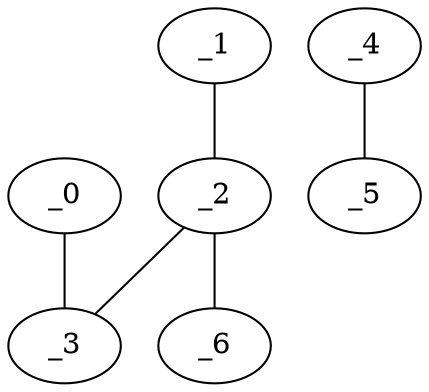graph EP1_0113 {
	_0	 [x="2.14979",
		y="2.77806"];
	_3	 [x="0.82268",
		y="2.72825"];
	_0 -- _3;
	_1	 [x="2.21745",
		y="0.623032"];
	_2	 [x="0.75",
		y="0.71"];
	_1 -- _2;
	_2 -- _3;
	_6	 [x="1.94636",
		y="0.560968"];
	_2 -- _6;
	_4	 [x="0.645152",
		y="1.68943"];
	_5	 [x="1.96329",
		y="1.76752"];
	_4 -- _5;
}
